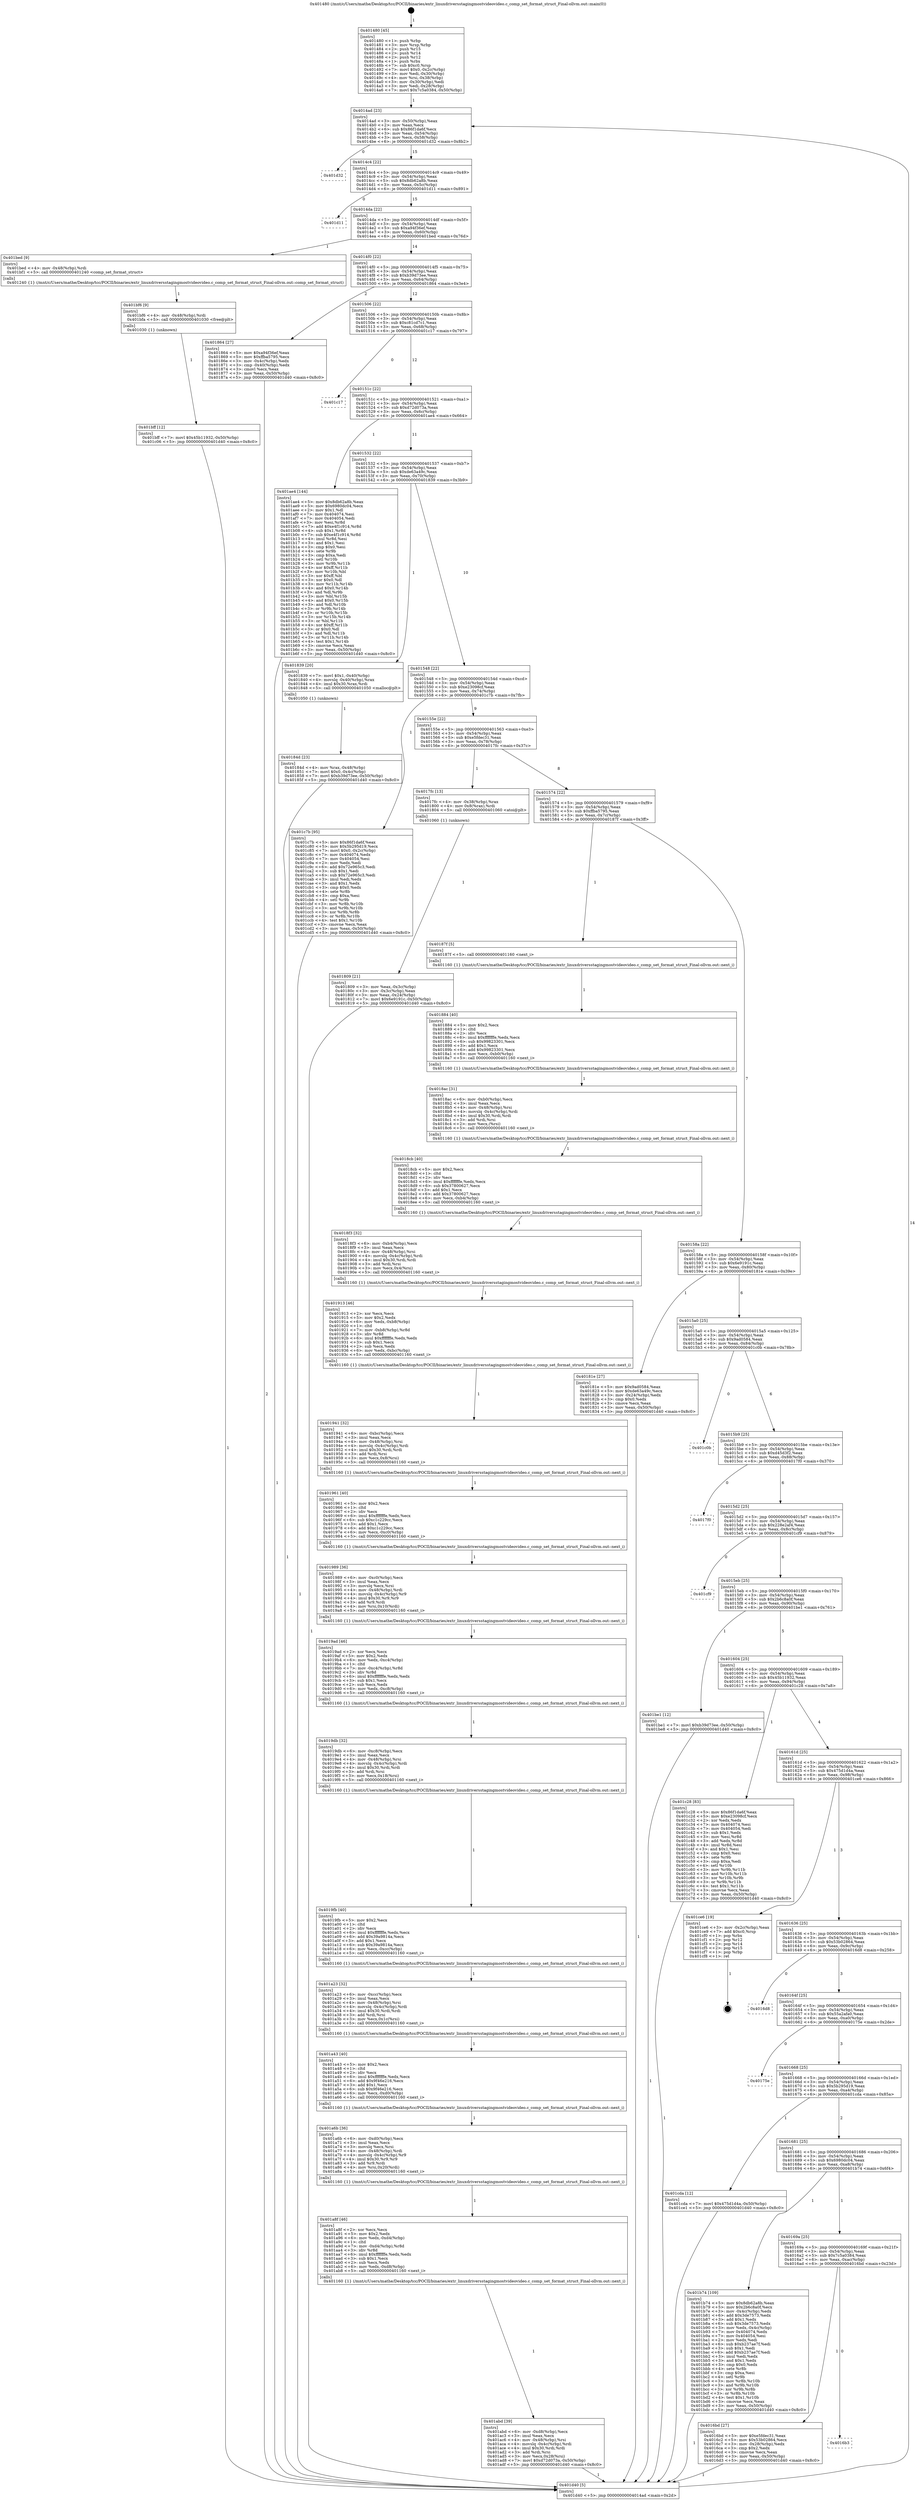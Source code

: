 digraph "0x401480" {
  label = "0x401480 (/mnt/c/Users/mathe/Desktop/tcc/POCII/binaries/extr_linuxdriversstagingmostvideovideo.c_comp_set_format_struct_Final-ollvm.out::main(0))"
  labelloc = "t"
  node[shape=record]

  Entry [label="",width=0.3,height=0.3,shape=circle,fillcolor=black,style=filled]
  "0x4014ad" [label="{
     0x4014ad [23]\l
     | [instrs]\l
     &nbsp;&nbsp;0x4014ad \<+3\>: mov -0x50(%rbp),%eax\l
     &nbsp;&nbsp;0x4014b0 \<+2\>: mov %eax,%ecx\l
     &nbsp;&nbsp;0x4014b2 \<+6\>: sub $0x86f1da6f,%ecx\l
     &nbsp;&nbsp;0x4014b8 \<+3\>: mov %eax,-0x54(%rbp)\l
     &nbsp;&nbsp;0x4014bb \<+3\>: mov %ecx,-0x58(%rbp)\l
     &nbsp;&nbsp;0x4014be \<+6\>: je 0000000000401d32 \<main+0x8b2\>\l
  }"]
  "0x401d32" [label="{
     0x401d32\l
  }", style=dashed]
  "0x4014c4" [label="{
     0x4014c4 [22]\l
     | [instrs]\l
     &nbsp;&nbsp;0x4014c4 \<+5\>: jmp 00000000004014c9 \<main+0x49\>\l
     &nbsp;&nbsp;0x4014c9 \<+3\>: mov -0x54(%rbp),%eax\l
     &nbsp;&nbsp;0x4014cc \<+5\>: sub $0x8db62a8b,%eax\l
     &nbsp;&nbsp;0x4014d1 \<+3\>: mov %eax,-0x5c(%rbp)\l
     &nbsp;&nbsp;0x4014d4 \<+6\>: je 0000000000401d11 \<main+0x891\>\l
  }"]
  Exit [label="",width=0.3,height=0.3,shape=circle,fillcolor=black,style=filled,peripheries=2]
  "0x401d11" [label="{
     0x401d11\l
  }", style=dashed]
  "0x4014da" [label="{
     0x4014da [22]\l
     | [instrs]\l
     &nbsp;&nbsp;0x4014da \<+5\>: jmp 00000000004014df \<main+0x5f\>\l
     &nbsp;&nbsp;0x4014df \<+3\>: mov -0x54(%rbp),%eax\l
     &nbsp;&nbsp;0x4014e2 \<+5\>: sub $0xa94f36ef,%eax\l
     &nbsp;&nbsp;0x4014e7 \<+3\>: mov %eax,-0x60(%rbp)\l
     &nbsp;&nbsp;0x4014ea \<+6\>: je 0000000000401bed \<main+0x76d\>\l
  }"]
  "0x401bff" [label="{
     0x401bff [12]\l
     | [instrs]\l
     &nbsp;&nbsp;0x401bff \<+7\>: movl $0x45b11932,-0x50(%rbp)\l
     &nbsp;&nbsp;0x401c06 \<+5\>: jmp 0000000000401d40 \<main+0x8c0\>\l
  }"]
  "0x401bed" [label="{
     0x401bed [9]\l
     | [instrs]\l
     &nbsp;&nbsp;0x401bed \<+4\>: mov -0x48(%rbp),%rdi\l
     &nbsp;&nbsp;0x401bf1 \<+5\>: call 0000000000401240 \<comp_set_format_struct\>\l
     | [calls]\l
     &nbsp;&nbsp;0x401240 \{1\} (/mnt/c/Users/mathe/Desktop/tcc/POCII/binaries/extr_linuxdriversstagingmostvideovideo.c_comp_set_format_struct_Final-ollvm.out::comp_set_format_struct)\l
  }"]
  "0x4014f0" [label="{
     0x4014f0 [22]\l
     | [instrs]\l
     &nbsp;&nbsp;0x4014f0 \<+5\>: jmp 00000000004014f5 \<main+0x75\>\l
     &nbsp;&nbsp;0x4014f5 \<+3\>: mov -0x54(%rbp),%eax\l
     &nbsp;&nbsp;0x4014f8 \<+5\>: sub $0xb39d73ee,%eax\l
     &nbsp;&nbsp;0x4014fd \<+3\>: mov %eax,-0x64(%rbp)\l
     &nbsp;&nbsp;0x401500 \<+6\>: je 0000000000401864 \<main+0x3e4\>\l
  }"]
  "0x401bf6" [label="{
     0x401bf6 [9]\l
     | [instrs]\l
     &nbsp;&nbsp;0x401bf6 \<+4\>: mov -0x48(%rbp),%rdi\l
     &nbsp;&nbsp;0x401bfa \<+5\>: call 0000000000401030 \<free@plt\>\l
     | [calls]\l
     &nbsp;&nbsp;0x401030 \{1\} (unknown)\l
  }"]
  "0x401864" [label="{
     0x401864 [27]\l
     | [instrs]\l
     &nbsp;&nbsp;0x401864 \<+5\>: mov $0xa94f36ef,%eax\l
     &nbsp;&nbsp;0x401869 \<+5\>: mov $0xffba5795,%ecx\l
     &nbsp;&nbsp;0x40186e \<+3\>: mov -0x4c(%rbp),%edx\l
     &nbsp;&nbsp;0x401871 \<+3\>: cmp -0x40(%rbp),%edx\l
     &nbsp;&nbsp;0x401874 \<+3\>: cmovl %ecx,%eax\l
     &nbsp;&nbsp;0x401877 \<+3\>: mov %eax,-0x50(%rbp)\l
     &nbsp;&nbsp;0x40187a \<+5\>: jmp 0000000000401d40 \<main+0x8c0\>\l
  }"]
  "0x401506" [label="{
     0x401506 [22]\l
     | [instrs]\l
     &nbsp;&nbsp;0x401506 \<+5\>: jmp 000000000040150b \<main+0x8b\>\l
     &nbsp;&nbsp;0x40150b \<+3\>: mov -0x54(%rbp),%eax\l
     &nbsp;&nbsp;0x40150e \<+5\>: sub $0xc81cd7c1,%eax\l
     &nbsp;&nbsp;0x401513 \<+3\>: mov %eax,-0x68(%rbp)\l
     &nbsp;&nbsp;0x401516 \<+6\>: je 0000000000401c17 \<main+0x797\>\l
  }"]
  "0x401abd" [label="{
     0x401abd [39]\l
     | [instrs]\l
     &nbsp;&nbsp;0x401abd \<+6\>: mov -0xd8(%rbp),%ecx\l
     &nbsp;&nbsp;0x401ac3 \<+3\>: imul %eax,%ecx\l
     &nbsp;&nbsp;0x401ac6 \<+4\>: mov -0x48(%rbp),%rsi\l
     &nbsp;&nbsp;0x401aca \<+4\>: movslq -0x4c(%rbp),%rdi\l
     &nbsp;&nbsp;0x401ace \<+4\>: imul $0x30,%rdi,%rdi\l
     &nbsp;&nbsp;0x401ad2 \<+3\>: add %rdi,%rsi\l
     &nbsp;&nbsp;0x401ad5 \<+3\>: mov %ecx,0x28(%rsi)\l
     &nbsp;&nbsp;0x401ad8 \<+7\>: movl $0xd72d073a,-0x50(%rbp)\l
     &nbsp;&nbsp;0x401adf \<+5\>: jmp 0000000000401d40 \<main+0x8c0\>\l
  }"]
  "0x401c17" [label="{
     0x401c17\l
  }", style=dashed]
  "0x40151c" [label="{
     0x40151c [22]\l
     | [instrs]\l
     &nbsp;&nbsp;0x40151c \<+5\>: jmp 0000000000401521 \<main+0xa1\>\l
     &nbsp;&nbsp;0x401521 \<+3\>: mov -0x54(%rbp),%eax\l
     &nbsp;&nbsp;0x401524 \<+5\>: sub $0xd72d073a,%eax\l
     &nbsp;&nbsp;0x401529 \<+3\>: mov %eax,-0x6c(%rbp)\l
     &nbsp;&nbsp;0x40152c \<+6\>: je 0000000000401ae4 \<main+0x664\>\l
  }"]
  "0x401a8f" [label="{
     0x401a8f [46]\l
     | [instrs]\l
     &nbsp;&nbsp;0x401a8f \<+2\>: xor %ecx,%ecx\l
     &nbsp;&nbsp;0x401a91 \<+5\>: mov $0x2,%edx\l
     &nbsp;&nbsp;0x401a96 \<+6\>: mov %edx,-0xd4(%rbp)\l
     &nbsp;&nbsp;0x401a9c \<+1\>: cltd\l
     &nbsp;&nbsp;0x401a9d \<+7\>: mov -0xd4(%rbp),%r8d\l
     &nbsp;&nbsp;0x401aa4 \<+3\>: idiv %r8d\l
     &nbsp;&nbsp;0x401aa7 \<+6\>: imul $0xfffffffe,%edx,%edx\l
     &nbsp;&nbsp;0x401aad \<+3\>: sub $0x1,%ecx\l
     &nbsp;&nbsp;0x401ab0 \<+2\>: sub %ecx,%edx\l
     &nbsp;&nbsp;0x401ab2 \<+6\>: mov %edx,-0xd8(%rbp)\l
     &nbsp;&nbsp;0x401ab8 \<+5\>: call 0000000000401160 \<next_i\>\l
     | [calls]\l
     &nbsp;&nbsp;0x401160 \{1\} (/mnt/c/Users/mathe/Desktop/tcc/POCII/binaries/extr_linuxdriversstagingmostvideovideo.c_comp_set_format_struct_Final-ollvm.out::next_i)\l
  }"]
  "0x401ae4" [label="{
     0x401ae4 [144]\l
     | [instrs]\l
     &nbsp;&nbsp;0x401ae4 \<+5\>: mov $0x8db62a8b,%eax\l
     &nbsp;&nbsp;0x401ae9 \<+5\>: mov $0x6980dc04,%ecx\l
     &nbsp;&nbsp;0x401aee \<+2\>: mov $0x1,%dl\l
     &nbsp;&nbsp;0x401af0 \<+7\>: mov 0x404074,%esi\l
     &nbsp;&nbsp;0x401af7 \<+7\>: mov 0x404054,%edi\l
     &nbsp;&nbsp;0x401afe \<+3\>: mov %esi,%r8d\l
     &nbsp;&nbsp;0x401b01 \<+7\>: add $0xe4f1c914,%r8d\l
     &nbsp;&nbsp;0x401b08 \<+4\>: sub $0x1,%r8d\l
     &nbsp;&nbsp;0x401b0c \<+7\>: sub $0xe4f1c914,%r8d\l
     &nbsp;&nbsp;0x401b13 \<+4\>: imul %r8d,%esi\l
     &nbsp;&nbsp;0x401b17 \<+3\>: and $0x1,%esi\l
     &nbsp;&nbsp;0x401b1a \<+3\>: cmp $0x0,%esi\l
     &nbsp;&nbsp;0x401b1d \<+4\>: sete %r9b\l
     &nbsp;&nbsp;0x401b21 \<+3\>: cmp $0xa,%edi\l
     &nbsp;&nbsp;0x401b24 \<+4\>: setl %r10b\l
     &nbsp;&nbsp;0x401b28 \<+3\>: mov %r9b,%r11b\l
     &nbsp;&nbsp;0x401b2b \<+4\>: xor $0xff,%r11b\l
     &nbsp;&nbsp;0x401b2f \<+3\>: mov %r10b,%bl\l
     &nbsp;&nbsp;0x401b32 \<+3\>: xor $0xff,%bl\l
     &nbsp;&nbsp;0x401b35 \<+3\>: xor $0x0,%dl\l
     &nbsp;&nbsp;0x401b38 \<+3\>: mov %r11b,%r14b\l
     &nbsp;&nbsp;0x401b3b \<+4\>: and $0x0,%r14b\l
     &nbsp;&nbsp;0x401b3f \<+3\>: and %dl,%r9b\l
     &nbsp;&nbsp;0x401b42 \<+3\>: mov %bl,%r15b\l
     &nbsp;&nbsp;0x401b45 \<+4\>: and $0x0,%r15b\l
     &nbsp;&nbsp;0x401b49 \<+3\>: and %dl,%r10b\l
     &nbsp;&nbsp;0x401b4c \<+3\>: or %r9b,%r14b\l
     &nbsp;&nbsp;0x401b4f \<+3\>: or %r10b,%r15b\l
     &nbsp;&nbsp;0x401b52 \<+3\>: xor %r15b,%r14b\l
     &nbsp;&nbsp;0x401b55 \<+3\>: or %bl,%r11b\l
     &nbsp;&nbsp;0x401b58 \<+4\>: xor $0xff,%r11b\l
     &nbsp;&nbsp;0x401b5c \<+3\>: or $0x0,%dl\l
     &nbsp;&nbsp;0x401b5f \<+3\>: and %dl,%r11b\l
     &nbsp;&nbsp;0x401b62 \<+3\>: or %r11b,%r14b\l
     &nbsp;&nbsp;0x401b65 \<+4\>: test $0x1,%r14b\l
     &nbsp;&nbsp;0x401b69 \<+3\>: cmovne %ecx,%eax\l
     &nbsp;&nbsp;0x401b6c \<+3\>: mov %eax,-0x50(%rbp)\l
     &nbsp;&nbsp;0x401b6f \<+5\>: jmp 0000000000401d40 \<main+0x8c0\>\l
  }"]
  "0x401532" [label="{
     0x401532 [22]\l
     | [instrs]\l
     &nbsp;&nbsp;0x401532 \<+5\>: jmp 0000000000401537 \<main+0xb7\>\l
     &nbsp;&nbsp;0x401537 \<+3\>: mov -0x54(%rbp),%eax\l
     &nbsp;&nbsp;0x40153a \<+5\>: sub $0xde63a49c,%eax\l
     &nbsp;&nbsp;0x40153f \<+3\>: mov %eax,-0x70(%rbp)\l
     &nbsp;&nbsp;0x401542 \<+6\>: je 0000000000401839 \<main+0x3b9\>\l
  }"]
  "0x401a6b" [label="{
     0x401a6b [36]\l
     | [instrs]\l
     &nbsp;&nbsp;0x401a6b \<+6\>: mov -0xd0(%rbp),%ecx\l
     &nbsp;&nbsp;0x401a71 \<+3\>: imul %eax,%ecx\l
     &nbsp;&nbsp;0x401a74 \<+3\>: movslq %ecx,%rsi\l
     &nbsp;&nbsp;0x401a77 \<+4\>: mov -0x48(%rbp),%rdi\l
     &nbsp;&nbsp;0x401a7b \<+4\>: movslq -0x4c(%rbp),%r9\l
     &nbsp;&nbsp;0x401a7f \<+4\>: imul $0x30,%r9,%r9\l
     &nbsp;&nbsp;0x401a83 \<+3\>: add %r9,%rdi\l
     &nbsp;&nbsp;0x401a86 \<+4\>: mov %rsi,0x20(%rdi)\l
     &nbsp;&nbsp;0x401a8a \<+5\>: call 0000000000401160 \<next_i\>\l
     | [calls]\l
     &nbsp;&nbsp;0x401160 \{1\} (/mnt/c/Users/mathe/Desktop/tcc/POCII/binaries/extr_linuxdriversstagingmostvideovideo.c_comp_set_format_struct_Final-ollvm.out::next_i)\l
  }"]
  "0x401839" [label="{
     0x401839 [20]\l
     | [instrs]\l
     &nbsp;&nbsp;0x401839 \<+7\>: movl $0x1,-0x40(%rbp)\l
     &nbsp;&nbsp;0x401840 \<+4\>: movslq -0x40(%rbp),%rax\l
     &nbsp;&nbsp;0x401844 \<+4\>: imul $0x30,%rax,%rdi\l
     &nbsp;&nbsp;0x401848 \<+5\>: call 0000000000401050 \<malloc@plt\>\l
     | [calls]\l
     &nbsp;&nbsp;0x401050 \{1\} (unknown)\l
  }"]
  "0x401548" [label="{
     0x401548 [22]\l
     | [instrs]\l
     &nbsp;&nbsp;0x401548 \<+5\>: jmp 000000000040154d \<main+0xcd\>\l
     &nbsp;&nbsp;0x40154d \<+3\>: mov -0x54(%rbp),%eax\l
     &nbsp;&nbsp;0x401550 \<+5\>: sub $0xe23098cf,%eax\l
     &nbsp;&nbsp;0x401555 \<+3\>: mov %eax,-0x74(%rbp)\l
     &nbsp;&nbsp;0x401558 \<+6\>: je 0000000000401c7b \<main+0x7fb\>\l
  }"]
  "0x401a43" [label="{
     0x401a43 [40]\l
     | [instrs]\l
     &nbsp;&nbsp;0x401a43 \<+5\>: mov $0x2,%ecx\l
     &nbsp;&nbsp;0x401a48 \<+1\>: cltd\l
     &nbsp;&nbsp;0x401a49 \<+2\>: idiv %ecx\l
     &nbsp;&nbsp;0x401a4b \<+6\>: imul $0xfffffffe,%edx,%ecx\l
     &nbsp;&nbsp;0x401a51 \<+6\>: add $0x9f46e216,%ecx\l
     &nbsp;&nbsp;0x401a57 \<+3\>: add $0x1,%ecx\l
     &nbsp;&nbsp;0x401a5a \<+6\>: sub $0x9f46e216,%ecx\l
     &nbsp;&nbsp;0x401a60 \<+6\>: mov %ecx,-0xd0(%rbp)\l
     &nbsp;&nbsp;0x401a66 \<+5\>: call 0000000000401160 \<next_i\>\l
     | [calls]\l
     &nbsp;&nbsp;0x401160 \{1\} (/mnt/c/Users/mathe/Desktop/tcc/POCII/binaries/extr_linuxdriversstagingmostvideovideo.c_comp_set_format_struct_Final-ollvm.out::next_i)\l
  }"]
  "0x401c7b" [label="{
     0x401c7b [95]\l
     | [instrs]\l
     &nbsp;&nbsp;0x401c7b \<+5\>: mov $0x86f1da6f,%eax\l
     &nbsp;&nbsp;0x401c80 \<+5\>: mov $0x5b295d19,%ecx\l
     &nbsp;&nbsp;0x401c85 \<+7\>: movl $0x0,-0x2c(%rbp)\l
     &nbsp;&nbsp;0x401c8c \<+7\>: mov 0x404074,%edx\l
     &nbsp;&nbsp;0x401c93 \<+7\>: mov 0x404054,%esi\l
     &nbsp;&nbsp;0x401c9a \<+2\>: mov %edx,%edi\l
     &nbsp;&nbsp;0x401c9c \<+6\>: add $0x72e965c3,%edi\l
     &nbsp;&nbsp;0x401ca2 \<+3\>: sub $0x1,%edi\l
     &nbsp;&nbsp;0x401ca5 \<+6\>: sub $0x72e965c3,%edi\l
     &nbsp;&nbsp;0x401cab \<+3\>: imul %edi,%edx\l
     &nbsp;&nbsp;0x401cae \<+3\>: and $0x1,%edx\l
     &nbsp;&nbsp;0x401cb1 \<+3\>: cmp $0x0,%edx\l
     &nbsp;&nbsp;0x401cb4 \<+4\>: sete %r8b\l
     &nbsp;&nbsp;0x401cb8 \<+3\>: cmp $0xa,%esi\l
     &nbsp;&nbsp;0x401cbb \<+4\>: setl %r9b\l
     &nbsp;&nbsp;0x401cbf \<+3\>: mov %r8b,%r10b\l
     &nbsp;&nbsp;0x401cc2 \<+3\>: and %r9b,%r10b\l
     &nbsp;&nbsp;0x401cc5 \<+3\>: xor %r9b,%r8b\l
     &nbsp;&nbsp;0x401cc8 \<+3\>: or %r8b,%r10b\l
     &nbsp;&nbsp;0x401ccb \<+4\>: test $0x1,%r10b\l
     &nbsp;&nbsp;0x401ccf \<+3\>: cmovne %ecx,%eax\l
     &nbsp;&nbsp;0x401cd2 \<+3\>: mov %eax,-0x50(%rbp)\l
     &nbsp;&nbsp;0x401cd5 \<+5\>: jmp 0000000000401d40 \<main+0x8c0\>\l
  }"]
  "0x40155e" [label="{
     0x40155e [22]\l
     | [instrs]\l
     &nbsp;&nbsp;0x40155e \<+5\>: jmp 0000000000401563 \<main+0xe3\>\l
     &nbsp;&nbsp;0x401563 \<+3\>: mov -0x54(%rbp),%eax\l
     &nbsp;&nbsp;0x401566 \<+5\>: sub $0xe5fdec31,%eax\l
     &nbsp;&nbsp;0x40156b \<+3\>: mov %eax,-0x78(%rbp)\l
     &nbsp;&nbsp;0x40156e \<+6\>: je 00000000004017fc \<main+0x37c\>\l
  }"]
  "0x401a23" [label="{
     0x401a23 [32]\l
     | [instrs]\l
     &nbsp;&nbsp;0x401a23 \<+6\>: mov -0xcc(%rbp),%ecx\l
     &nbsp;&nbsp;0x401a29 \<+3\>: imul %eax,%ecx\l
     &nbsp;&nbsp;0x401a2c \<+4\>: mov -0x48(%rbp),%rsi\l
     &nbsp;&nbsp;0x401a30 \<+4\>: movslq -0x4c(%rbp),%rdi\l
     &nbsp;&nbsp;0x401a34 \<+4\>: imul $0x30,%rdi,%rdi\l
     &nbsp;&nbsp;0x401a38 \<+3\>: add %rdi,%rsi\l
     &nbsp;&nbsp;0x401a3b \<+3\>: mov %ecx,0x1c(%rsi)\l
     &nbsp;&nbsp;0x401a3e \<+5\>: call 0000000000401160 \<next_i\>\l
     | [calls]\l
     &nbsp;&nbsp;0x401160 \{1\} (/mnt/c/Users/mathe/Desktop/tcc/POCII/binaries/extr_linuxdriversstagingmostvideovideo.c_comp_set_format_struct_Final-ollvm.out::next_i)\l
  }"]
  "0x4017fc" [label="{
     0x4017fc [13]\l
     | [instrs]\l
     &nbsp;&nbsp;0x4017fc \<+4\>: mov -0x38(%rbp),%rax\l
     &nbsp;&nbsp;0x401800 \<+4\>: mov 0x8(%rax),%rdi\l
     &nbsp;&nbsp;0x401804 \<+5\>: call 0000000000401060 \<atoi@plt\>\l
     | [calls]\l
     &nbsp;&nbsp;0x401060 \{1\} (unknown)\l
  }"]
  "0x401574" [label="{
     0x401574 [22]\l
     | [instrs]\l
     &nbsp;&nbsp;0x401574 \<+5\>: jmp 0000000000401579 \<main+0xf9\>\l
     &nbsp;&nbsp;0x401579 \<+3\>: mov -0x54(%rbp),%eax\l
     &nbsp;&nbsp;0x40157c \<+5\>: sub $0xffba5795,%eax\l
     &nbsp;&nbsp;0x401581 \<+3\>: mov %eax,-0x7c(%rbp)\l
     &nbsp;&nbsp;0x401584 \<+6\>: je 000000000040187f \<main+0x3ff\>\l
  }"]
  "0x4019fb" [label="{
     0x4019fb [40]\l
     | [instrs]\l
     &nbsp;&nbsp;0x4019fb \<+5\>: mov $0x2,%ecx\l
     &nbsp;&nbsp;0x401a00 \<+1\>: cltd\l
     &nbsp;&nbsp;0x401a01 \<+2\>: idiv %ecx\l
     &nbsp;&nbsp;0x401a03 \<+6\>: imul $0xfffffffe,%edx,%ecx\l
     &nbsp;&nbsp;0x401a09 \<+6\>: add $0x39a9814a,%ecx\l
     &nbsp;&nbsp;0x401a0f \<+3\>: add $0x1,%ecx\l
     &nbsp;&nbsp;0x401a12 \<+6\>: sub $0x39a9814a,%ecx\l
     &nbsp;&nbsp;0x401a18 \<+6\>: mov %ecx,-0xcc(%rbp)\l
     &nbsp;&nbsp;0x401a1e \<+5\>: call 0000000000401160 \<next_i\>\l
     | [calls]\l
     &nbsp;&nbsp;0x401160 \{1\} (/mnt/c/Users/mathe/Desktop/tcc/POCII/binaries/extr_linuxdriversstagingmostvideovideo.c_comp_set_format_struct_Final-ollvm.out::next_i)\l
  }"]
  "0x40187f" [label="{
     0x40187f [5]\l
     | [instrs]\l
     &nbsp;&nbsp;0x40187f \<+5\>: call 0000000000401160 \<next_i\>\l
     | [calls]\l
     &nbsp;&nbsp;0x401160 \{1\} (/mnt/c/Users/mathe/Desktop/tcc/POCII/binaries/extr_linuxdriversstagingmostvideovideo.c_comp_set_format_struct_Final-ollvm.out::next_i)\l
  }"]
  "0x40158a" [label="{
     0x40158a [22]\l
     | [instrs]\l
     &nbsp;&nbsp;0x40158a \<+5\>: jmp 000000000040158f \<main+0x10f\>\l
     &nbsp;&nbsp;0x40158f \<+3\>: mov -0x54(%rbp),%eax\l
     &nbsp;&nbsp;0x401592 \<+5\>: sub $0x6e9191c,%eax\l
     &nbsp;&nbsp;0x401597 \<+3\>: mov %eax,-0x80(%rbp)\l
     &nbsp;&nbsp;0x40159a \<+6\>: je 000000000040181e \<main+0x39e\>\l
  }"]
  "0x4019db" [label="{
     0x4019db [32]\l
     | [instrs]\l
     &nbsp;&nbsp;0x4019db \<+6\>: mov -0xc8(%rbp),%ecx\l
     &nbsp;&nbsp;0x4019e1 \<+3\>: imul %eax,%ecx\l
     &nbsp;&nbsp;0x4019e4 \<+4\>: mov -0x48(%rbp),%rsi\l
     &nbsp;&nbsp;0x4019e8 \<+4\>: movslq -0x4c(%rbp),%rdi\l
     &nbsp;&nbsp;0x4019ec \<+4\>: imul $0x30,%rdi,%rdi\l
     &nbsp;&nbsp;0x4019f0 \<+3\>: add %rdi,%rsi\l
     &nbsp;&nbsp;0x4019f3 \<+3\>: mov %ecx,0x18(%rsi)\l
     &nbsp;&nbsp;0x4019f6 \<+5\>: call 0000000000401160 \<next_i\>\l
     | [calls]\l
     &nbsp;&nbsp;0x401160 \{1\} (/mnt/c/Users/mathe/Desktop/tcc/POCII/binaries/extr_linuxdriversstagingmostvideovideo.c_comp_set_format_struct_Final-ollvm.out::next_i)\l
  }"]
  "0x40181e" [label="{
     0x40181e [27]\l
     | [instrs]\l
     &nbsp;&nbsp;0x40181e \<+5\>: mov $0x9ad0584,%eax\l
     &nbsp;&nbsp;0x401823 \<+5\>: mov $0xde63a49c,%ecx\l
     &nbsp;&nbsp;0x401828 \<+3\>: mov -0x24(%rbp),%edx\l
     &nbsp;&nbsp;0x40182b \<+3\>: cmp $0x0,%edx\l
     &nbsp;&nbsp;0x40182e \<+3\>: cmove %ecx,%eax\l
     &nbsp;&nbsp;0x401831 \<+3\>: mov %eax,-0x50(%rbp)\l
     &nbsp;&nbsp;0x401834 \<+5\>: jmp 0000000000401d40 \<main+0x8c0\>\l
  }"]
  "0x4015a0" [label="{
     0x4015a0 [25]\l
     | [instrs]\l
     &nbsp;&nbsp;0x4015a0 \<+5\>: jmp 00000000004015a5 \<main+0x125\>\l
     &nbsp;&nbsp;0x4015a5 \<+3\>: mov -0x54(%rbp),%eax\l
     &nbsp;&nbsp;0x4015a8 \<+5\>: sub $0x9ad0584,%eax\l
     &nbsp;&nbsp;0x4015ad \<+6\>: mov %eax,-0x84(%rbp)\l
     &nbsp;&nbsp;0x4015b3 \<+6\>: je 0000000000401c0b \<main+0x78b\>\l
  }"]
  "0x4019ad" [label="{
     0x4019ad [46]\l
     | [instrs]\l
     &nbsp;&nbsp;0x4019ad \<+2\>: xor %ecx,%ecx\l
     &nbsp;&nbsp;0x4019af \<+5\>: mov $0x2,%edx\l
     &nbsp;&nbsp;0x4019b4 \<+6\>: mov %edx,-0xc4(%rbp)\l
     &nbsp;&nbsp;0x4019ba \<+1\>: cltd\l
     &nbsp;&nbsp;0x4019bb \<+7\>: mov -0xc4(%rbp),%r8d\l
     &nbsp;&nbsp;0x4019c2 \<+3\>: idiv %r8d\l
     &nbsp;&nbsp;0x4019c5 \<+6\>: imul $0xfffffffe,%edx,%edx\l
     &nbsp;&nbsp;0x4019cb \<+3\>: sub $0x1,%ecx\l
     &nbsp;&nbsp;0x4019ce \<+2\>: sub %ecx,%edx\l
     &nbsp;&nbsp;0x4019d0 \<+6\>: mov %edx,-0xc8(%rbp)\l
     &nbsp;&nbsp;0x4019d6 \<+5\>: call 0000000000401160 \<next_i\>\l
     | [calls]\l
     &nbsp;&nbsp;0x401160 \{1\} (/mnt/c/Users/mathe/Desktop/tcc/POCII/binaries/extr_linuxdriversstagingmostvideovideo.c_comp_set_format_struct_Final-ollvm.out::next_i)\l
  }"]
  "0x401c0b" [label="{
     0x401c0b\l
  }", style=dashed]
  "0x4015b9" [label="{
     0x4015b9 [25]\l
     | [instrs]\l
     &nbsp;&nbsp;0x4015b9 \<+5\>: jmp 00000000004015be \<main+0x13e\>\l
     &nbsp;&nbsp;0x4015be \<+3\>: mov -0x54(%rbp),%eax\l
     &nbsp;&nbsp;0x4015c1 \<+5\>: sub $0xd45d3f2,%eax\l
     &nbsp;&nbsp;0x4015c6 \<+6\>: mov %eax,-0x88(%rbp)\l
     &nbsp;&nbsp;0x4015cc \<+6\>: je 00000000004017f0 \<main+0x370\>\l
  }"]
  "0x401989" [label="{
     0x401989 [36]\l
     | [instrs]\l
     &nbsp;&nbsp;0x401989 \<+6\>: mov -0xc0(%rbp),%ecx\l
     &nbsp;&nbsp;0x40198f \<+3\>: imul %eax,%ecx\l
     &nbsp;&nbsp;0x401992 \<+3\>: movslq %ecx,%rsi\l
     &nbsp;&nbsp;0x401995 \<+4\>: mov -0x48(%rbp),%rdi\l
     &nbsp;&nbsp;0x401999 \<+4\>: movslq -0x4c(%rbp),%r9\l
     &nbsp;&nbsp;0x40199d \<+4\>: imul $0x30,%r9,%r9\l
     &nbsp;&nbsp;0x4019a1 \<+3\>: add %r9,%rdi\l
     &nbsp;&nbsp;0x4019a4 \<+4\>: mov %rsi,0x10(%rdi)\l
     &nbsp;&nbsp;0x4019a8 \<+5\>: call 0000000000401160 \<next_i\>\l
     | [calls]\l
     &nbsp;&nbsp;0x401160 \{1\} (/mnt/c/Users/mathe/Desktop/tcc/POCII/binaries/extr_linuxdriversstagingmostvideovideo.c_comp_set_format_struct_Final-ollvm.out::next_i)\l
  }"]
  "0x4017f0" [label="{
     0x4017f0\l
  }", style=dashed]
  "0x4015d2" [label="{
     0x4015d2 [25]\l
     | [instrs]\l
     &nbsp;&nbsp;0x4015d2 \<+5\>: jmp 00000000004015d7 \<main+0x157\>\l
     &nbsp;&nbsp;0x4015d7 \<+3\>: mov -0x54(%rbp),%eax\l
     &nbsp;&nbsp;0x4015da \<+5\>: sub $0x228e2af4,%eax\l
     &nbsp;&nbsp;0x4015df \<+6\>: mov %eax,-0x8c(%rbp)\l
     &nbsp;&nbsp;0x4015e5 \<+6\>: je 0000000000401cf9 \<main+0x879\>\l
  }"]
  "0x401961" [label="{
     0x401961 [40]\l
     | [instrs]\l
     &nbsp;&nbsp;0x401961 \<+5\>: mov $0x2,%ecx\l
     &nbsp;&nbsp;0x401966 \<+1\>: cltd\l
     &nbsp;&nbsp;0x401967 \<+2\>: idiv %ecx\l
     &nbsp;&nbsp;0x401969 \<+6\>: imul $0xfffffffe,%edx,%ecx\l
     &nbsp;&nbsp;0x40196f \<+6\>: sub $0xc1c229cc,%ecx\l
     &nbsp;&nbsp;0x401975 \<+3\>: add $0x1,%ecx\l
     &nbsp;&nbsp;0x401978 \<+6\>: add $0xc1c229cc,%ecx\l
     &nbsp;&nbsp;0x40197e \<+6\>: mov %ecx,-0xc0(%rbp)\l
     &nbsp;&nbsp;0x401984 \<+5\>: call 0000000000401160 \<next_i\>\l
     | [calls]\l
     &nbsp;&nbsp;0x401160 \{1\} (/mnt/c/Users/mathe/Desktop/tcc/POCII/binaries/extr_linuxdriversstagingmostvideovideo.c_comp_set_format_struct_Final-ollvm.out::next_i)\l
  }"]
  "0x401cf9" [label="{
     0x401cf9\l
  }", style=dashed]
  "0x4015eb" [label="{
     0x4015eb [25]\l
     | [instrs]\l
     &nbsp;&nbsp;0x4015eb \<+5\>: jmp 00000000004015f0 \<main+0x170\>\l
     &nbsp;&nbsp;0x4015f0 \<+3\>: mov -0x54(%rbp),%eax\l
     &nbsp;&nbsp;0x4015f3 \<+5\>: sub $0x2b6c8a0f,%eax\l
     &nbsp;&nbsp;0x4015f8 \<+6\>: mov %eax,-0x90(%rbp)\l
     &nbsp;&nbsp;0x4015fe \<+6\>: je 0000000000401be1 \<main+0x761\>\l
  }"]
  "0x401941" [label="{
     0x401941 [32]\l
     | [instrs]\l
     &nbsp;&nbsp;0x401941 \<+6\>: mov -0xbc(%rbp),%ecx\l
     &nbsp;&nbsp;0x401947 \<+3\>: imul %eax,%ecx\l
     &nbsp;&nbsp;0x40194a \<+4\>: mov -0x48(%rbp),%rsi\l
     &nbsp;&nbsp;0x40194e \<+4\>: movslq -0x4c(%rbp),%rdi\l
     &nbsp;&nbsp;0x401952 \<+4\>: imul $0x30,%rdi,%rdi\l
     &nbsp;&nbsp;0x401956 \<+3\>: add %rdi,%rsi\l
     &nbsp;&nbsp;0x401959 \<+3\>: mov %ecx,0x8(%rsi)\l
     &nbsp;&nbsp;0x40195c \<+5\>: call 0000000000401160 \<next_i\>\l
     | [calls]\l
     &nbsp;&nbsp;0x401160 \{1\} (/mnt/c/Users/mathe/Desktop/tcc/POCII/binaries/extr_linuxdriversstagingmostvideovideo.c_comp_set_format_struct_Final-ollvm.out::next_i)\l
  }"]
  "0x401be1" [label="{
     0x401be1 [12]\l
     | [instrs]\l
     &nbsp;&nbsp;0x401be1 \<+7\>: movl $0xb39d73ee,-0x50(%rbp)\l
     &nbsp;&nbsp;0x401be8 \<+5\>: jmp 0000000000401d40 \<main+0x8c0\>\l
  }"]
  "0x401604" [label="{
     0x401604 [25]\l
     | [instrs]\l
     &nbsp;&nbsp;0x401604 \<+5\>: jmp 0000000000401609 \<main+0x189\>\l
     &nbsp;&nbsp;0x401609 \<+3\>: mov -0x54(%rbp),%eax\l
     &nbsp;&nbsp;0x40160c \<+5\>: sub $0x45b11932,%eax\l
     &nbsp;&nbsp;0x401611 \<+6\>: mov %eax,-0x94(%rbp)\l
     &nbsp;&nbsp;0x401617 \<+6\>: je 0000000000401c28 \<main+0x7a8\>\l
  }"]
  "0x401913" [label="{
     0x401913 [46]\l
     | [instrs]\l
     &nbsp;&nbsp;0x401913 \<+2\>: xor %ecx,%ecx\l
     &nbsp;&nbsp;0x401915 \<+5\>: mov $0x2,%edx\l
     &nbsp;&nbsp;0x40191a \<+6\>: mov %edx,-0xb8(%rbp)\l
     &nbsp;&nbsp;0x401920 \<+1\>: cltd\l
     &nbsp;&nbsp;0x401921 \<+7\>: mov -0xb8(%rbp),%r8d\l
     &nbsp;&nbsp;0x401928 \<+3\>: idiv %r8d\l
     &nbsp;&nbsp;0x40192b \<+6\>: imul $0xfffffffe,%edx,%edx\l
     &nbsp;&nbsp;0x401931 \<+3\>: sub $0x1,%ecx\l
     &nbsp;&nbsp;0x401934 \<+2\>: sub %ecx,%edx\l
     &nbsp;&nbsp;0x401936 \<+6\>: mov %edx,-0xbc(%rbp)\l
     &nbsp;&nbsp;0x40193c \<+5\>: call 0000000000401160 \<next_i\>\l
     | [calls]\l
     &nbsp;&nbsp;0x401160 \{1\} (/mnt/c/Users/mathe/Desktop/tcc/POCII/binaries/extr_linuxdriversstagingmostvideovideo.c_comp_set_format_struct_Final-ollvm.out::next_i)\l
  }"]
  "0x401c28" [label="{
     0x401c28 [83]\l
     | [instrs]\l
     &nbsp;&nbsp;0x401c28 \<+5\>: mov $0x86f1da6f,%eax\l
     &nbsp;&nbsp;0x401c2d \<+5\>: mov $0xe23098cf,%ecx\l
     &nbsp;&nbsp;0x401c32 \<+2\>: xor %edx,%edx\l
     &nbsp;&nbsp;0x401c34 \<+7\>: mov 0x404074,%esi\l
     &nbsp;&nbsp;0x401c3b \<+7\>: mov 0x404054,%edi\l
     &nbsp;&nbsp;0x401c42 \<+3\>: sub $0x1,%edx\l
     &nbsp;&nbsp;0x401c45 \<+3\>: mov %esi,%r8d\l
     &nbsp;&nbsp;0x401c48 \<+3\>: add %edx,%r8d\l
     &nbsp;&nbsp;0x401c4b \<+4\>: imul %r8d,%esi\l
     &nbsp;&nbsp;0x401c4f \<+3\>: and $0x1,%esi\l
     &nbsp;&nbsp;0x401c52 \<+3\>: cmp $0x0,%esi\l
     &nbsp;&nbsp;0x401c55 \<+4\>: sete %r9b\l
     &nbsp;&nbsp;0x401c59 \<+3\>: cmp $0xa,%edi\l
     &nbsp;&nbsp;0x401c5c \<+4\>: setl %r10b\l
     &nbsp;&nbsp;0x401c60 \<+3\>: mov %r9b,%r11b\l
     &nbsp;&nbsp;0x401c63 \<+3\>: and %r10b,%r11b\l
     &nbsp;&nbsp;0x401c66 \<+3\>: xor %r10b,%r9b\l
     &nbsp;&nbsp;0x401c69 \<+3\>: or %r9b,%r11b\l
     &nbsp;&nbsp;0x401c6c \<+4\>: test $0x1,%r11b\l
     &nbsp;&nbsp;0x401c70 \<+3\>: cmovne %ecx,%eax\l
     &nbsp;&nbsp;0x401c73 \<+3\>: mov %eax,-0x50(%rbp)\l
     &nbsp;&nbsp;0x401c76 \<+5\>: jmp 0000000000401d40 \<main+0x8c0\>\l
  }"]
  "0x40161d" [label="{
     0x40161d [25]\l
     | [instrs]\l
     &nbsp;&nbsp;0x40161d \<+5\>: jmp 0000000000401622 \<main+0x1a2\>\l
     &nbsp;&nbsp;0x401622 \<+3\>: mov -0x54(%rbp),%eax\l
     &nbsp;&nbsp;0x401625 \<+5\>: sub $0x475d1d4a,%eax\l
     &nbsp;&nbsp;0x40162a \<+6\>: mov %eax,-0x98(%rbp)\l
     &nbsp;&nbsp;0x401630 \<+6\>: je 0000000000401ce6 \<main+0x866\>\l
  }"]
  "0x4018f3" [label="{
     0x4018f3 [32]\l
     | [instrs]\l
     &nbsp;&nbsp;0x4018f3 \<+6\>: mov -0xb4(%rbp),%ecx\l
     &nbsp;&nbsp;0x4018f9 \<+3\>: imul %eax,%ecx\l
     &nbsp;&nbsp;0x4018fc \<+4\>: mov -0x48(%rbp),%rsi\l
     &nbsp;&nbsp;0x401900 \<+4\>: movslq -0x4c(%rbp),%rdi\l
     &nbsp;&nbsp;0x401904 \<+4\>: imul $0x30,%rdi,%rdi\l
     &nbsp;&nbsp;0x401908 \<+3\>: add %rdi,%rsi\l
     &nbsp;&nbsp;0x40190b \<+3\>: mov %ecx,0x4(%rsi)\l
     &nbsp;&nbsp;0x40190e \<+5\>: call 0000000000401160 \<next_i\>\l
     | [calls]\l
     &nbsp;&nbsp;0x401160 \{1\} (/mnt/c/Users/mathe/Desktop/tcc/POCII/binaries/extr_linuxdriversstagingmostvideovideo.c_comp_set_format_struct_Final-ollvm.out::next_i)\l
  }"]
  "0x401ce6" [label="{
     0x401ce6 [19]\l
     | [instrs]\l
     &nbsp;&nbsp;0x401ce6 \<+3\>: mov -0x2c(%rbp),%eax\l
     &nbsp;&nbsp;0x401ce9 \<+7\>: add $0xc0,%rsp\l
     &nbsp;&nbsp;0x401cf0 \<+1\>: pop %rbx\l
     &nbsp;&nbsp;0x401cf1 \<+2\>: pop %r12\l
     &nbsp;&nbsp;0x401cf3 \<+2\>: pop %r14\l
     &nbsp;&nbsp;0x401cf5 \<+2\>: pop %r15\l
     &nbsp;&nbsp;0x401cf7 \<+1\>: pop %rbp\l
     &nbsp;&nbsp;0x401cf8 \<+1\>: ret\l
  }"]
  "0x401636" [label="{
     0x401636 [25]\l
     | [instrs]\l
     &nbsp;&nbsp;0x401636 \<+5\>: jmp 000000000040163b \<main+0x1bb\>\l
     &nbsp;&nbsp;0x40163b \<+3\>: mov -0x54(%rbp),%eax\l
     &nbsp;&nbsp;0x40163e \<+5\>: sub $0x53b02864,%eax\l
     &nbsp;&nbsp;0x401643 \<+6\>: mov %eax,-0x9c(%rbp)\l
     &nbsp;&nbsp;0x401649 \<+6\>: je 00000000004016d8 \<main+0x258\>\l
  }"]
  "0x4018cb" [label="{
     0x4018cb [40]\l
     | [instrs]\l
     &nbsp;&nbsp;0x4018cb \<+5\>: mov $0x2,%ecx\l
     &nbsp;&nbsp;0x4018d0 \<+1\>: cltd\l
     &nbsp;&nbsp;0x4018d1 \<+2\>: idiv %ecx\l
     &nbsp;&nbsp;0x4018d3 \<+6\>: imul $0xfffffffe,%edx,%ecx\l
     &nbsp;&nbsp;0x4018d9 \<+6\>: sub $0x37800627,%ecx\l
     &nbsp;&nbsp;0x4018df \<+3\>: add $0x1,%ecx\l
     &nbsp;&nbsp;0x4018e2 \<+6\>: add $0x37800627,%ecx\l
     &nbsp;&nbsp;0x4018e8 \<+6\>: mov %ecx,-0xb4(%rbp)\l
     &nbsp;&nbsp;0x4018ee \<+5\>: call 0000000000401160 \<next_i\>\l
     | [calls]\l
     &nbsp;&nbsp;0x401160 \{1\} (/mnt/c/Users/mathe/Desktop/tcc/POCII/binaries/extr_linuxdriversstagingmostvideovideo.c_comp_set_format_struct_Final-ollvm.out::next_i)\l
  }"]
  "0x4016d8" [label="{
     0x4016d8\l
  }", style=dashed]
  "0x40164f" [label="{
     0x40164f [25]\l
     | [instrs]\l
     &nbsp;&nbsp;0x40164f \<+5\>: jmp 0000000000401654 \<main+0x1d4\>\l
     &nbsp;&nbsp;0x401654 \<+3\>: mov -0x54(%rbp),%eax\l
     &nbsp;&nbsp;0x401657 \<+5\>: sub $0x55a2afa0,%eax\l
     &nbsp;&nbsp;0x40165c \<+6\>: mov %eax,-0xa0(%rbp)\l
     &nbsp;&nbsp;0x401662 \<+6\>: je 000000000040175e \<main+0x2de\>\l
  }"]
  "0x4018ac" [label="{
     0x4018ac [31]\l
     | [instrs]\l
     &nbsp;&nbsp;0x4018ac \<+6\>: mov -0xb0(%rbp),%ecx\l
     &nbsp;&nbsp;0x4018b2 \<+3\>: imul %eax,%ecx\l
     &nbsp;&nbsp;0x4018b5 \<+4\>: mov -0x48(%rbp),%rsi\l
     &nbsp;&nbsp;0x4018b9 \<+4\>: movslq -0x4c(%rbp),%rdi\l
     &nbsp;&nbsp;0x4018bd \<+4\>: imul $0x30,%rdi,%rdi\l
     &nbsp;&nbsp;0x4018c1 \<+3\>: add %rdi,%rsi\l
     &nbsp;&nbsp;0x4018c4 \<+2\>: mov %ecx,(%rsi)\l
     &nbsp;&nbsp;0x4018c6 \<+5\>: call 0000000000401160 \<next_i\>\l
     | [calls]\l
     &nbsp;&nbsp;0x401160 \{1\} (/mnt/c/Users/mathe/Desktop/tcc/POCII/binaries/extr_linuxdriversstagingmostvideovideo.c_comp_set_format_struct_Final-ollvm.out::next_i)\l
  }"]
  "0x40175e" [label="{
     0x40175e\l
  }", style=dashed]
  "0x401668" [label="{
     0x401668 [25]\l
     | [instrs]\l
     &nbsp;&nbsp;0x401668 \<+5\>: jmp 000000000040166d \<main+0x1ed\>\l
     &nbsp;&nbsp;0x40166d \<+3\>: mov -0x54(%rbp),%eax\l
     &nbsp;&nbsp;0x401670 \<+5\>: sub $0x5b295d19,%eax\l
     &nbsp;&nbsp;0x401675 \<+6\>: mov %eax,-0xa4(%rbp)\l
     &nbsp;&nbsp;0x40167b \<+6\>: je 0000000000401cda \<main+0x85a\>\l
  }"]
  "0x401884" [label="{
     0x401884 [40]\l
     | [instrs]\l
     &nbsp;&nbsp;0x401884 \<+5\>: mov $0x2,%ecx\l
     &nbsp;&nbsp;0x401889 \<+1\>: cltd\l
     &nbsp;&nbsp;0x40188a \<+2\>: idiv %ecx\l
     &nbsp;&nbsp;0x40188c \<+6\>: imul $0xfffffffe,%edx,%ecx\l
     &nbsp;&nbsp;0x401892 \<+6\>: sub $0x99823301,%ecx\l
     &nbsp;&nbsp;0x401898 \<+3\>: add $0x1,%ecx\l
     &nbsp;&nbsp;0x40189b \<+6\>: add $0x99823301,%ecx\l
     &nbsp;&nbsp;0x4018a1 \<+6\>: mov %ecx,-0xb0(%rbp)\l
     &nbsp;&nbsp;0x4018a7 \<+5\>: call 0000000000401160 \<next_i\>\l
     | [calls]\l
     &nbsp;&nbsp;0x401160 \{1\} (/mnt/c/Users/mathe/Desktop/tcc/POCII/binaries/extr_linuxdriversstagingmostvideovideo.c_comp_set_format_struct_Final-ollvm.out::next_i)\l
  }"]
  "0x401cda" [label="{
     0x401cda [12]\l
     | [instrs]\l
     &nbsp;&nbsp;0x401cda \<+7\>: movl $0x475d1d4a,-0x50(%rbp)\l
     &nbsp;&nbsp;0x401ce1 \<+5\>: jmp 0000000000401d40 \<main+0x8c0\>\l
  }"]
  "0x401681" [label="{
     0x401681 [25]\l
     | [instrs]\l
     &nbsp;&nbsp;0x401681 \<+5\>: jmp 0000000000401686 \<main+0x206\>\l
     &nbsp;&nbsp;0x401686 \<+3\>: mov -0x54(%rbp),%eax\l
     &nbsp;&nbsp;0x401689 \<+5\>: sub $0x6980dc04,%eax\l
     &nbsp;&nbsp;0x40168e \<+6\>: mov %eax,-0xa8(%rbp)\l
     &nbsp;&nbsp;0x401694 \<+6\>: je 0000000000401b74 \<main+0x6f4\>\l
  }"]
  "0x40184d" [label="{
     0x40184d [23]\l
     | [instrs]\l
     &nbsp;&nbsp;0x40184d \<+4\>: mov %rax,-0x48(%rbp)\l
     &nbsp;&nbsp;0x401851 \<+7\>: movl $0x0,-0x4c(%rbp)\l
     &nbsp;&nbsp;0x401858 \<+7\>: movl $0xb39d73ee,-0x50(%rbp)\l
     &nbsp;&nbsp;0x40185f \<+5\>: jmp 0000000000401d40 \<main+0x8c0\>\l
  }"]
  "0x401b74" [label="{
     0x401b74 [109]\l
     | [instrs]\l
     &nbsp;&nbsp;0x401b74 \<+5\>: mov $0x8db62a8b,%eax\l
     &nbsp;&nbsp;0x401b79 \<+5\>: mov $0x2b6c8a0f,%ecx\l
     &nbsp;&nbsp;0x401b7e \<+3\>: mov -0x4c(%rbp),%edx\l
     &nbsp;&nbsp;0x401b81 \<+6\>: add $0x3de7573,%edx\l
     &nbsp;&nbsp;0x401b87 \<+3\>: add $0x1,%edx\l
     &nbsp;&nbsp;0x401b8a \<+6\>: sub $0x3de7573,%edx\l
     &nbsp;&nbsp;0x401b90 \<+3\>: mov %edx,-0x4c(%rbp)\l
     &nbsp;&nbsp;0x401b93 \<+7\>: mov 0x404074,%edx\l
     &nbsp;&nbsp;0x401b9a \<+7\>: mov 0x404054,%esi\l
     &nbsp;&nbsp;0x401ba1 \<+2\>: mov %edx,%edi\l
     &nbsp;&nbsp;0x401ba3 \<+6\>: sub $0xb237ae7f,%edi\l
     &nbsp;&nbsp;0x401ba9 \<+3\>: sub $0x1,%edi\l
     &nbsp;&nbsp;0x401bac \<+6\>: add $0xb237ae7f,%edi\l
     &nbsp;&nbsp;0x401bb2 \<+3\>: imul %edi,%edx\l
     &nbsp;&nbsp;0x401bb5 \<+3\>: and $0x1,%edx\l
     &nbsp;&nbsp;0x401bb8 \<+3\>: cmp $0x0,%edx\l
     &nbsp;&nbsp;0x401bbb \<+4\>: sete %r8b\l
     &nbsp;&nbsp;0x401bbf \<+3\>: cmp $0xa,%esi\l
     &nbsp;&nbsp;0x401bc2 \<+4\>: setl %r9b\l
     &nbsp;&nbsp;0x401bc6 \<+3\>: mov %r8b,%r10b\l
     &nbsp;&nbsp;0x401bc9 \<+3\>: and %r9b,%r10b\l
     &nbsp;&nbsp;0x401bcc \<+3\>: xor %r9b,%r8b\l
     &nbsp;&nbsp;0x401bcf \<+3\>: or %r8b,%r10b\l
     &nbsp;&nbsp;0x401bd2 \<+4\>: test $0x1,%r10b\l
     &nbsp;&nbsp;0x401bd6 \<+3\>: cmovne %ecx,%eax\l
     &nbsp;&nbsp;0x401bd9 \<+3\>: mov %eax,-0x50(%rbp)\l
     &nbsp;&nbsp;0x401bdc \<+5\>: jmp 0000000000401d40 \<main+0x8c0\>\l
  }"]
  "0x40169a" [label="{
     0x40169a [25]\l
     | [instrs]\l
     &nbsp;&nbsp;0x40169a \<+5\>: jmp 000000000040169f \<main+0x21f\>\l
     &nbsp;&nbsp;0x40169f \<+3\>: mov -0x54(%rbp),%eax\l
     &nbsp;&nbsp;0x4016a2 \<+5\>: sub $0x7c5a0384,%eax\l
     &nbsp;&nbsp;0x4016a7 \<+6\>: mov %eax,-0xac(%rbp)\l
     &nbsp;&nbsp;0x4016ad \<+6\>: je 00000000004016bd \<main+0x23d\>\l
  }"]
  "0x401809" [label="{
     0x401809 [21]\l
     | [instrs]\l
     &nbsp;&nbsp;0x401809 \<+3\>: mov %eax,-0x3c(%rbp)\l
     &nbsp;&nbsp;0x40180c \<+3\>: mov -0x3c(%rbp),%eax\l
     &nbsp;&nbsp;0x40180f \<+3\>: mov %eax,-0x24(%rbp)\l
     &nbsp;&nbsp;0x401812 \<+7\>: movl $0x6e9191c,-0x50(%rbp)\l
     &nbsp;&nbsp;0x401819 \<+5\>: jmp 0000000000401d40 \<main+0x8c0\>\l
  }"]
  "0x4016bd" [label="{
     0x4016bd [27]\l
     | [instrs]\l
     &nbsp;&nbsp;0x4016bd \<+5\>: mov $0xe5fdec31,%eax\l
     &nbsp;&nbsp;0x4016c2 \<+5\>: mov $0x53b02864,%ecx\l
     &nbsp;&nbsp;0x4016c7 \<+3\>: mov -0x28(%rbp),%edx\l
     &nbsp;&nbsp;0x4016ca \<+3\>: cmp $0x2,%edx\l
     &nbsp;&nbsp;0x4016cd \<+3\>: cmovne %ecx,%eax\l
     &nbsp;&nbsp;0x4016d0 \<+3\>: mov %eax,-0x50(%rbp)\l
     &nbsp;&nbsp;0x4016d3 \<+5\>: jmp 0000000000401d40 \<main+0x8c0\>\l
  }"]
  "0x4016b3" [label="{
     0x4016b3\l
  }", style=dashed]
  "0x401d40" [label="{
     0x401d40 [5]\l
     | [instrs]\l
     &nbsp;&nbsp;0x401d40 \<+5\>: jmp 00000000004014ad \<main+0x2d\>\l
  }"]
  "0x401480" [label="{
     0x401480 [45]\l
     | [instrs]\l
     &nbsp;&nbsp;0x401480 \<+1\>: push %rbp\l
     &nbsp;&nbsp;0x401481 \<+3\>: mov %rsp,%rbp\l
     &nbsp;&nbsp;0x401484 \<+2\>: push %r15\l
     &nbsp;&nbsp;0x401486 \<+2\>: push %r14\l
     &nbsp;&nbsp;0x401488 \<+2\>: push %r12\l
     &nbsp;&nbsp;0x40148a \<+1\>: push %rbx\l
     &nbsp;&nbsp;0x40148b \<+7\>: sub $0xc0,%rsp\l
     &nbsp;&nbsp;0x401492 \<+7\>: movl $0x0,-0x2c(%rbp)\l
     &nbsp;&nbsp;0x401499 \<+3\>: mov %edi,-0x30(%rbp)\l
     &nbsp;&nbsp;0x40149c \<+4\>: mov %rsi,-0x38(%rbp)\l
     &nbsp;&nbsp;0x4014a0 \<+3\>: mov -0x30(%rbp),%edi\l
     &nbsp;&nbsp;0x4014a3 \<+3\>: mov %edi,-0x28(%rbp)\l
     &nbsp;&nbsp;0x4014a6 \<+7\>: movl $0x7c5a0384,-0x50(%rbp)\l
  }"]
  Entry -> "0x401480" [label=" 1"]
  "0x4014ad" -> "0x401d32" [label=" 0"]
  "0x4014ad" -> "0x4014c4" [label=" 15"]
  "0x401ce6" -> Exit [label=" 1"]
  "0x4014c4" -> "0x401d11" [label=" 0"]
  "0x4014c4" -> "0x4014da" [label=" 15"]
  "0x401cda" -> "0x401d40" [label=" 1"]
  "0x4014da" -> "0x401bed" [label=" 1"]
  "0x4014da" -> "0x4014f0" [label=" 14"]
  "0x401c7b" -> "0x401d40" [label=" 1"]
  "0x4014f0" -> "0x401864" [label=" 2"]
  "0x4014f0" -> "0x401506" [label=" 12"]
  "0x401c28" -> "0x401d40" [label=" 1"]
  "0x401506" -> "0x401c17" [label=" 0"]
  "0x401506" -> "0x40151c" [label=" 12"]
  "0x401bff" -> "0x401d40" [label=" 1"]
  "0x40151c" -> "0x401ae4" [label=" 1"]
  "0x40151c" -> "0x401532" [label=" 11"]
  "0x401bf6" -> "0x401bff" [label=" 1"]
  "0x401532" -> "0x401839" [label=" 1"]
  "0x401532" -> "0x401548" [label=" 10"]
  "0x401bed" -> "0x401bf6" [label=" 1"]
  "0x401548" -> "0x401c7b" [label=" 1"]
  "0x401548" -> "0x40155e" [label=" 9"]
  "0x401be1" -> "0x401d40" [label=" 1"]
  "0x40155e" -> "0x4017fc" [label=" 1"]
  "0x40155e" -> "0x401574" [label=" 8"]
  "0x401b74" -> "0x401d40" [label=" 1"]
  "0x401574" -> "0x40187f" [label=" 1"]
  "0x401574" -> "0x40158a" [label=" 7"]
  "0x401ae4" -> "0x401d40" [label=" 1"]
  "0x40158a" -> "0x40181e" [label=" 1"]
  "0x40158a" -> "0x4015a0" [label=" 6"]
  "0x401abd" -> "0x401d40" [label=" 1"]
  "0x4015a0" -> "0x401c0b" [label=" 0"]
  "0x4015a0" -> "0x4015b9" [label=" 6"]
  "0x401a8f" -> "0x401abd" [label=" 1"]
  "0x4015b9" -> "0x4017f0" [label=" 0"]
  "0x4015b9" -> "0x4015d2" [label=" 6"]
  "0x401a6b" -> "0x401a8f" [label=" 1"]
  "0x4015d2" -> "0x401cf9" [label=" 0"]
  "0x4015d2" -> "0x4015eb" [label=" 6"]
  "0x401a43" -> "0x401a6b" [label=" 1"]
  "0x4015eb" -> "0x401be1" [label=" 1"]
  "0x4015eb" -> "0x401604" [label=" 5"]
  "0x401a23" -> "0x401a43" [label=" 1"]
  "0x401604" -> "0x401c28" [label=" 1"]
  "0x401604" -> "0x40161d" [label=" 4"]
  "0x4019fb" -> "0x401a23" [label=" 1"]
  "0x40161d" -> "0x401ce6" [label=" 1"]
  "0x40161d" -> "0x401636" [label=" 3"]
  "0x4019db" -> "0x4019fb" [label=" 1"]
  "0x401636" -> "0x4016d8" [label=" 0"]
  "0x401636" -> "0x40164f" [label=" 3"]
  "0x4019ad" -> "0x4019db" [label=" 1"]
  "0x40164f" -> "0x40175e" [label=" 0"]
  "0x40164f" -> "0x401668" [label=" 3"]
  "0x401989" -> "0x4019ad" [label=" 1"]
  "0x401668" -> "0x401cda" [label=" 1"]
  "0x401668" -> "0x401681" [label=" 2"]
  "0x401961" -> "0x401989" [label=" 1"]
  "0x401681" -> "0x401b74" [label=" 1"]
  "0x401681" -> "0x40169a" [label=" 1"]
  "0x401941" -> "0x401961" [label=" 1"]
  "0x40169a" -> "0x4016bd" [label=" 1"]
  "0x40169a" -> "0x4016b3" [label=" 0"]
  "0x4016bd" -> "0x401d40" [label=" 1"]
  "0x401480" -> "0x4014ad" [label=" 1"]
  "0x401d40" -> "0x4014ad" [label=" 14"]
  "0x4017fc" -> "0x401809" [label=" 1"]
  "0x401809" -> "0x401d40" [label=" 1"]
  "0x40181e" -> "0x401d40" [label=" 1"]
  "0x401839" -> "0x40184d" [label=" 1"]
  "0x40184d" -> "0x401d40" [label=" 1"]
  "0x401864" -> "0x401d40" [label=" 2"]
  "0x40187f" -> "0x401884" [label=" 1"]
  "0x401884" -> "0x4018ac" [label=" 1"]
  "0x4018ac" -> "0x4018cb" [label=" 1"]
  "0x4018cb" -> "0x4018f3" [label=" 1"]
  "0x4018f3" -> "0x401913" [label=" 1"]
  "0x401913" -> "0x401941" [label=" 1"]
}
